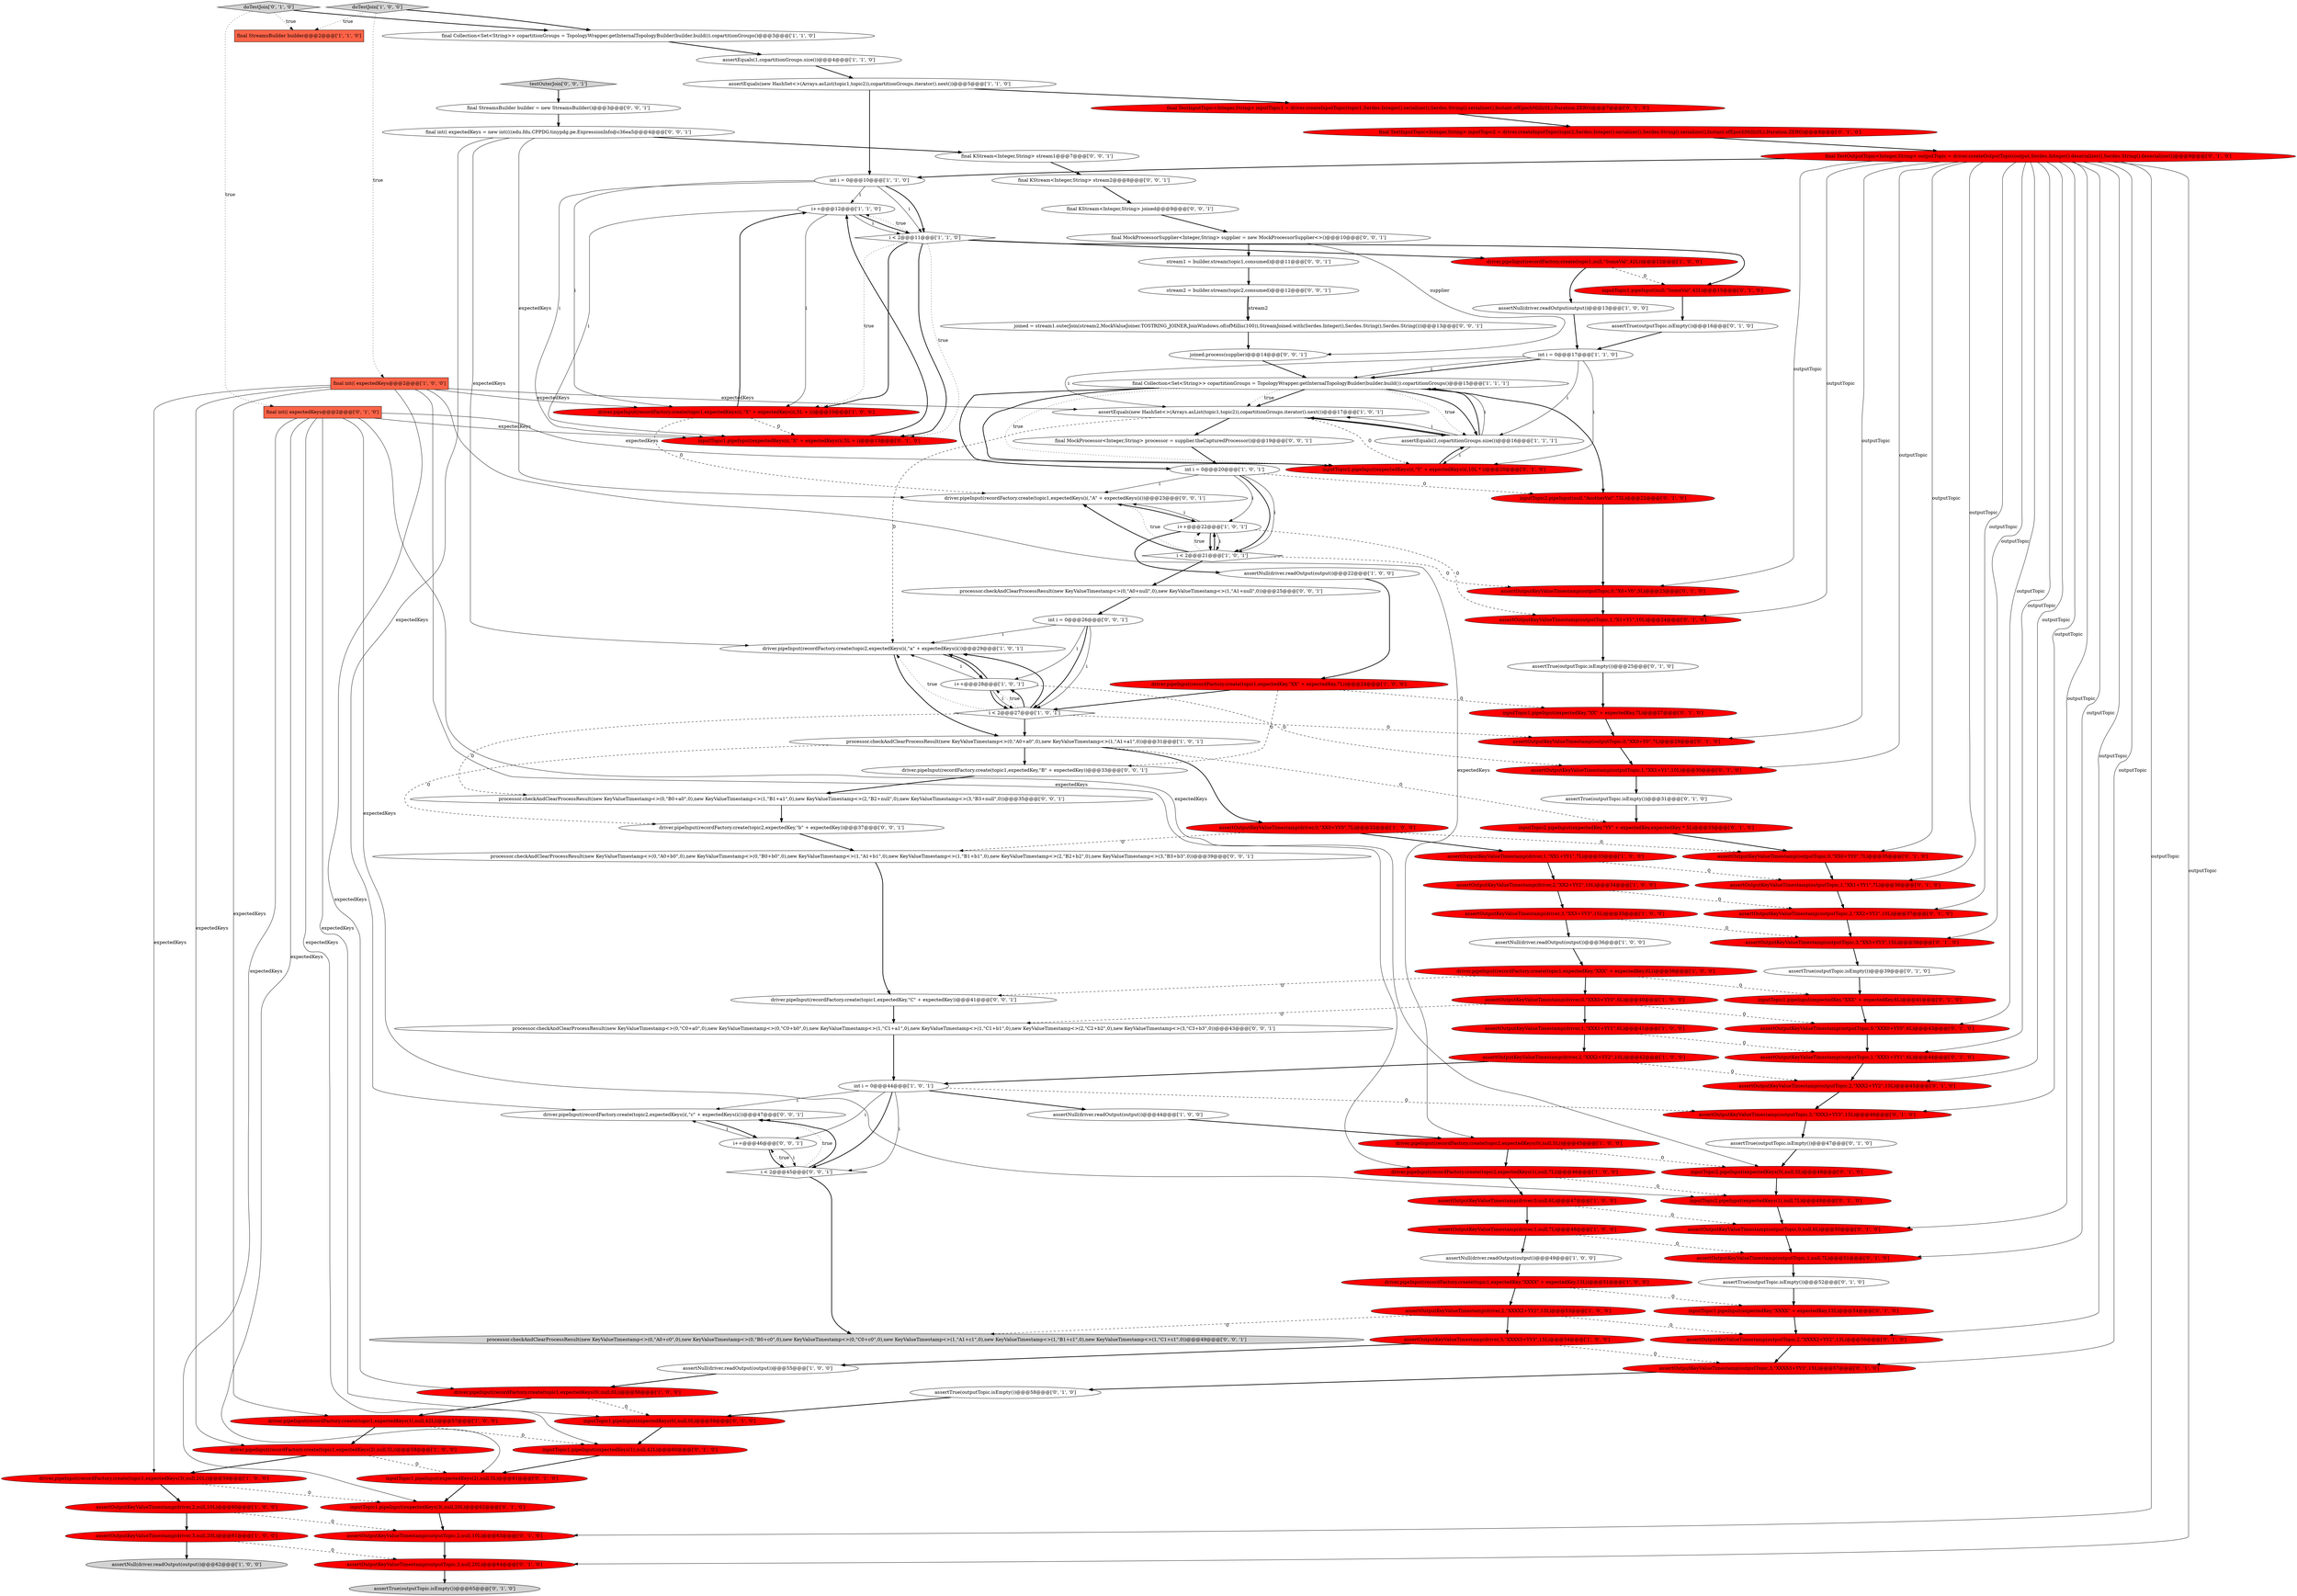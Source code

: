 digraph {
103 [style = filled, label = "final KStream<Integer,String> joined@@@9@@@['0', '0', '1']", fillcolor = white, shape = ellipse image = "AAA0AAABBB3BBB"];
73 [style = filled, label = "final TestOutputTopic<Integer,String> outputTopic = driver.createOutputTopic(output,Serdes.Integer().deserializer(),Serdes.String().deserializer())@@@9@@@['0', '1', '0']", fillcolor = red, shape = ellipse image = "AAA1AAABBB2BBB"];
8 [style = filled, label = "assertNull(driver.readOutput(output))@@@62@@@['1', '0', '0']", fillcolor = lightgray, shape = ellipse image = "AAA0AAABBB1BBB"];
76 [style = filled, label = "inputTopic2.pipeInput(expectedKey,\"YY\" + expectedKey,expectedKey * 5L)@@@33@@@['0', '1', '0']", fillcolor = red, shape = ellipse image = "AAA1AAABBB2BBB"];
0 [style = filled, label = "driver.pipeInput(recordFactory.create(topic1,expectedKeys(2(,null,5L))@@@58@@@['1', '0', '0']", fillcolor = red, shape = ellipse image = "AAA1AAABBB1BBB"];
61 [style = filled, label = "assertOutputKeyValueTimestamp(outputTopic,2,\"XX2+YY2\",10L)@@@37@@@['0', '1', '0']", fillcolor = red, shape = ellipse image = "AAA1AAABBB2BBB"];
62 [style = filled, label = "inputTopic1.pipeInput(expectedKey,\"XXX\" + expectedKey,6L)@@@41@@@['0', '1', '0']", fillcolor = red, shape = ellipse image = "AAA1AAABBB2BBB"];
117 [style = filled, label = "driver.pipeInput(recordFactory.create(topic2,expectedKeys(i(,\"c\" + expectedKeys(i())@@@47@@@['0', '0', '1']", fillcolor = white, shape = ellipse image = "AAA0AAABBB3BBB"];
43 [style = filled, label = "assertOutputKeyValueTimestamp(driver,1,null,7L)@@@48@@@['1', '0', '0']", fillcolor = red, shape = ellipse image = "AAA1AAABBB1BBB"];
5 [style = filled, label = "i++@@@12@@@['1', '1', '0']", fillcolor = white, shape = ellipse image = "AAA0AAABBB1BBB"];
109 [style = filled, label = "processor.checkAndClearProcessResult(new KeyValueTimestamp<>(0,\"A0+null\",0),new KeyValueTimestamp<>(1,\"A1+null\",0))@@@25@@@['0', '0', '1']", fillcolor = white, shape = ellipse image = "AAA0AAABBB3BBB"];
7 [style = filled, label = "driver.pipeInput(recordFactory.create(topic2,expectedKeys(i(,\"a\" + expectedKeys(i())@@@29@@@['1', '0', '1']", fillcolor = white, shape = ellipse image = "AAA0AAABBB1BBB"];
96 [style = filled, label = "assertOutputKeyValueTimestamp(outputTopic,2,null,10L)@@@63@@@['0', '1', '0']", fillcolor = red, shape = ellipse image = "AAA1AAABBB2BBB"];
113 [style = filled, label = "final KStream<Integer,String> stream1@@@7@@@['0', '0', '1']", fillcolor = white, shape = ellipse image = "AAA0AAABBB3BBB"];
39 [style = filled, label = "assertNull(driver.readOutput(output))@@@36@@@['1', '0', '0']", fillcolor = white, shape = ellipse image = "AAA0AAABBB1BBB"];
81 [style = filled, label = "final int(( expectedKeys@@@2@@@['0', '1', '0']", fillcolor = tomato, shape = box image = "AAA0AAABBB2BBB"];
82 [style = filled, label = "assertOutputKeyValueTimestamp(outputTopic,0,\"XX0+Y0\",7L)@@@29@@@['0', '1', '0']", fillcolor = red, shape = ellipse image = "AAA1AAABBB2BBB"];
40 [style = filled, label = "assertEquals(1,copartitionGroups.size())@@@4@@@['1', '1', '0']", fillcolor = white, shape = ellipse image = "AAA0AAABBB1BBB"];
105 [style = filled, label = "driver.pipeInput(recordFactory.create(topic1,expectedKey,\"C\" + expectedKey))@@@41@@@['0', '0', '1']", fillcolor = white, shape = ellipse image = "AAA0AAABBB3BBB"];
30 [style = filled, label = "final Collection<Set<String>> copartitionGroups = TopologyWrapper.getInternalTopologyBuilder(builder.build()).copartitionGroups()@@@3@@@['1', '1', '0']", fillcolor = white, shape = ellipse image = "AAA0AAABBB1BBB"];
14 [style = filled, label = "assertOutputKeyValueTimestamp(driver,2,\"XXXX2+YY2\",13L)@@@53@@@['1', '0', '0']", fillcolor = red, shape = ellipse image = "AAA1AAABBB1BBB"];
56 [style = filled, label = "assertTrue(outputTopic.isEmpty())@@@31@@@['0', '1', '0']", fillcolor = white, shape = ellipse image = "AAA0AAABBB2BBB"];
88 [style = filled, label = "doTestJoin['0', '1', '0']", fillcolor = lightgray, shape = diamond image = "AAA0AAABBB2BBB"];
46 [style = filled, label = "processor.checkAndClearProcessResult(new KeyValueTimestamp<>(0,\"A0+a0\",0),new KeyValueTimestamp<>(1,\"A1+a1\",0))@@@31@@@['1', '0', '1']", fillcolor = white, shape = ellipse image = "AAA0AAABBB1BBB"];
15 [style = filled, label = "doTestJoin['1', '0', '0']", fillcolor = lightgray, shape = diamond image = "AAA0AAABBB1BBB"];
66 [style = filled, label = "assertOutputKeyValueTimestamp(outputTopic,0,\"X0+Y0\",5L)@@@23@@@['0', '1', '0']", fillcolor = red, shape = ellipse image = "AAA1AAABBB2BBB"];
67 [style = filled, label = "assertOutputKeyValueTimestamp(outputTopic,0,\"XXX0+YY0\",6L)@@@43@@@['0', '1', '0']", fillcolor = red, shape = ellipse image = "AAA1AAABBB2BBB"];
111 [style = filled, label = "driver.pipeInput(recordFactory.create(topic1,expectedKey,\"B\" + expectedKey))@@@33@@@['0', '0', '1']", fillcolor = white, shape = ellipse image = "AAA0AAABBB3BBB"];
63 [style = filled, label = "assertOutputKeyValueTimestamp(outputTopic,0,null,6L)@@@50@@@['0', '1', '0']", fillcolor = red, shape = ellipse image = "AAA1AAABBB2BBB"];
80 [style = filled, label = "assertTrue(outputTopic.isEmpty())@@@39@@@['0', '1', '0']", fillcolor = white, shape = ellipse image = "AAA0AAABBB2BBB"];
95 [style = filled, label = "inputTopic2.pipeInput(expectedKeys(0(,null,5L)@@@48@@@['0', '1', '0']", fillcolor = red, shape = ellipse image = "AAA1AAABBB2BBB"];
87 [style = filled, label = "inputTopic1.pipeInput(expectedKey,\"XX\" + expectedKey,7L)@@@27@@@['0', '1', '0']", fillcolor = red, shape = ellipse image = "AAA1AAABBB2BBB"];
110 [style = filled, label = "i++@@@46@@@['0', '0', '1']", fillcolor = white, shape = ellipse image = "AAA0AAABBB3BBB"];
28 [style = filled, label = "assertEquals(new HashSet<>(Arrays.asList(topic1,topic2)),copartitionGroups.iterator().next())@@@17@@@['1', '0', '1']", fillcolor = white, shape = ellipse image = "AAA0AAABBB1BBB"];
78 [style = filled, label = "inputTopic2.pipeInput(null,\"AnotherVal\",73L)@@@22@@@['0', '1', '0']", fillcolor = red, shape = ellipse image = "AAA1AAABBB2BBB"];
72 [style = filled, label = "assertOutputKeyValueTimestamp(outputTopic,2,\"XXX2+YY2\",10L)@@@45@@@['0', '1', '0']", fillcolor = red, shape = ellipse image = "AAA1AAABBB2BBB"];
115 [style = filled, label = "stream2 = builder.stream(topic2,consumed)@@@12@@@['0', '0', '1']", fillcolor = white, shape = ellipse image = "AAA0AAABBB3BBB"];
119 [style = filled, label = "final int(( expectedKeys = new int((((edu.fdu.CPPDG.tinypdg.pe.ExpressionInfo@c36ea5@@@4@@@['0', '0', '1']", fillcolor = white, shape = ellipse image = "AAA0AAABBB3BBB"];
4 [style = filled, label = "assertNull(driver.readOutput(output))@@@49@@@['1', '0', '0']", fillcolor = white, shape = ellipse image = "AAA0AAABBB1BBB"];
70 [style = filled, label = "inputTopic1.pipeInput(expectedKeys(2(,null,5L)@@@61@@@['0', '1', '0']", fillcolor = red, shape = ellipse image = "AAA1AAABBB2BBB"];
32 [style = filled, label = "assertOutputKeyValueTimestamp(driver,2,\"XXX2+YY2\",10L)@@@42@@@['1', '0', '0']", fillcolor = red, shape = ellipse image = "AAA1AAABBB1BBB"];
35 [style = filled, label = "i < 2@@@11@@@['1', '1', '0']", fillcolor = white, shape = diamond image = "AAA0AAABBB1BBB"];
54 [style = filled, label = "assertOutputKeyValueTimestamp(outputTopic,3,null,20L)@@@64@@@['0', '1', '0']", fillcolor = red, shape = ellipse image = "AAA1AAABBB2BBB"];
121 [style = filled, label = "final StreamsBuilder builder = new StreamsBuilder()@@@3@@@['0', '0', '1']", fillcolor = white, shape = ellipse image = "AAA0AAABBB3BBB"];
120 [style = filled, label = "processor.checkAndClearProcessResult(new KeyValueTimestamp<>(0,\"C0+a0\",0),new KeyValueTimestamp<>(0,\"C0+b0\",0),new KeyValueTimestamp<>(1,\"C1+a1\",0),new KeyValueTimestamp<>(1,\"C1+b1\",0),new KeyValueTimestamp<>(2,\"C2+b2\",0),new KeyValueTimestamp<>(3,\"C3+b3\",0))@@@43@@@['0', '0', '1']", fillcolor = white, shape = ellipse image = "AAA0AAABBB3BBB"];
98 [style = filled, label = "stream1 = builder.stream(topic1,consumed)@@@11@@@['0', '0', '1']", fillcolor = white, shape = ellipse image = "AAA0AAABBB3BBB"];
118 [style = filled, label = "processor.checkAndClearProcessResult(new KeyValueTimestamp<>(0,\"A0+b0\",0),new KeyValueTimestamp<>(0,\"B0+b0\",0),new KeyValueTimestamp<>(1,\"A1+b1\",0),new KeyValueTimestamp<>(1,\"B1+b1\",0),new KeyValueTimestamp<>(2,\"B2+b2\",0),new KeyValueTimestamp<>(3,\"B3+b3\",0))@@@39@@@['0', '0', '1']", fillcolor = white, shape = ellipse image = "AAA0AAABBB3BBB"];
83 [style = filled, label = "final TestInputTopic<Integer,String> inputTopic2 = driver.createInputTopic(topic2,Serdes.Integer().serializer(),Serdes.String().serializer(),Instant.ofEpochMilli(0L),Duration.ZERO)@@@8@@@['0', '1', '0']", fillcolor = red, shape = ellipse image = "AAA1AAABBB2BBB"];
107 [style = filled, label = "testOuterJoin['0', '0', '1']", fillcolor = lightgray, shape = diamond image = "AAA0AAABBB3BBB"];
58 [style = filled, label = "assertOutputKeyValueTimestamp(outputTopic,1,null,7L)@@@51@@@['0', '1', '0']", fillcolor = red, shape = ellipse image = "AAA1AAABBB2BBB"];
97 [style = filled, label = "final MockProcessorSupplier<Integer,String> supplier = new MockProcessorSupplier<>()@@@10@@@['0', '0', '1']", fillcolor = white, shape = ellipse image = "AAA0AAABBB3BBB"];
6 [style = filled, label = "driver.pipeInput(recordFactory.create(topic1,null,\"SomeVal\",42L))@@@12@@@['1', '0', '0']", fillcolor = red, shape = ellipse image = "AAA1AAABBB1BBB"];
57 [style = filled, label = "assertOutputKeyValueTimestamp(outputTopic,1,\"XX1+YY1\",7L)@@@36@@@['0', '1', '0']", fillcolor = red, shape = ellipse image = "AAA1AAABBB2BBB"];
84 [style = filled, label = "assertTrue(outputTopic.isEmpty())@@@25@@@['0', '1', '0']", fillcolor = white, shape = ellipse image = "AAA0AAABBB2BBB"];
38 [style = filled, label = "final Collection<Set<String>> copartitionGroups = TopologyWrapper.getInternalTopologyBuilder(builder.build()).copartitionGroups()@@@15@@@['1', '1', '1']", fillcolor = white, shape = ellipse image = "AAA0AAABBB1BBB"];
18 [style = filled, label = "driver.pipeInput(recordFactory.create(topic1,expectedKeys(1(,null,42L))@@@57@@@['1', '0', '0']", fillcolor = red, shape = ellipse image = "AAA1AAABBB1BBB"];
77 [style = filled, label = "assertTrue(outputTopic.isEmpty())@@@65@@@['0', '1', '0']", fillcolor = lightgray, shape = ellipse image = "AAA0AAABBB2BBB"];
48 [style = filled, label = "assertOutputKeyValueTimestamp(driver,2,\"XX2+YY2\",10L)@@@34@@@['1', '0', '0']", fillcolor = red, shape = ellipse image = "AAA1AAABBB1BBB"];
26 [style = filled, label = "final int(( expectedKeys@@@2@@@['1', '0', '0']", fillcolor = tomato, shape = box image = "AAA0AAABBB1BBB"];
64 [style = filled, label = "final TestInputTopic<Integer,String> inputTopic1 = driver.createInputTopic(topic1,Serdes.Integer().serializer(),Serdes.String().serializer(),Instant.ofEpochMilli(0L),Duration.ZERO)@@@7@@@['0', '1', '0']", fillcolor = red, shape = ellipse image = "AAA1AAABBB2BBB"];
65 [style = filled, label = "inputTopic1.pipeInput(expectedKeys(3(,null,20L)@@@62@@@['0', '1', '0']", fillcolor = red, shape = ellipse image = "AAA1AAABBB2BBB"];
50 [style = filled, label = "assertNull(driver.readOutput(output))@@@13@@@['1', '0', '0']", fillcolor = white, shape = ellipse image = "AAA0AAABBB1BBB"];
21 [style = filled, label = "int i = 0@@@17@@@['1', '1', '0']", fillcolor = white, shape = ellipse image = "AAA0AAABBB1BBB"];
116 [style = filled, label = "driver.pipeInput(recordFactory.create(topic1,expectedKeys(i(,\"A\" + expectedKeys(i())@@@23@@@['0', '0', '1']", fillcolor = white, shape = ellipse image = "AAA0AAABBB3BBB"];
13 [style = filled, label = "assertOutputKeyValueTimestamp(driver,0,\"XX0+YY0\",7L)@@@32@@@['1', '0', '0']", fillcolor = red, shape = ellipse image = "AAA1AAABBB1BBB"];
91 [style = filled, label = "inputTopic1.pipeInput(expectedKeys(0(,null,0L)@@@59@@@['0', '1', '0']", fillcolor = red, shape = ellipse image = "AAA1AAABBB2BBB"];
16 [style = filled, label = "assertOutputKeyValueTimestamp(driver,3,\"XXXX3+YY3\",15L)@@@54@@@['1', '0', '0']", fillcolor = red, shape = ellipse image = "AAA1AAABBB1BBB"];
79 [style = filled, label = "assertTrue(outputTopic.isEmpty())@@@47@@@['0', '1', '0']", fillcolor = white, shape = ellipse image = "AAA0AAABBB2BBB"];
37 [style = filled, label = "assertOutputKeyValueTimestamp(driver,3,\"XX3+YY3\",15L)@@@35@@@['1', '0', '0']", fillcolor = red, shape = ellipse image = "AAA1AAABBB1BBB"];
59 [style = filled, label = "assertOutputKeyValueTimestamp(outputTopic,1,\"X1+Y1\",10L)@@@24@@@['0', '1', '0']", fillcolor = red, shape = ellipse image = "AAA1AAABBB2BBB"];
27 [style = filled, label = "assertEquals(1,copartitionGroups.size())@@@16@@@['1', '1', '1']", fillcolor = white, shape = ellipse image = "AAA0AAABBB1BBB"];
51 [style = filled, label = "final StreamsBuilder builder@@@2@@@['1', '1', '0']", fillcolor = tomato, shape = box image = "AAA0AAABBB1BBB"];
101 [style = filled, label = "processor.checkAndClearProcessResult(new KeyValueTimestamp<>(0,\"A0+c0\",0),new KeyValueTimestamp<>(0,\"B0+c0\",0),new KeyValueTimestamp<>(0,\"C0+c0\",0),new KeyValueTimestamp<>(1,\"A1+c1\",0),new KeyValueTimestamp<>(1,\"B1+c1\",0),new KeyValueTimestamp<>(1,\"C1+c1\",0))@@@49@@@['0', '0', '1']", fillcolor = lightgray, shape = ellipse image = "AAA0AAABBB3BBB"];
22 [style = filled, label = "int i = 0@@@20@@@['1', '0', '1']", fillcolor = white, shape = ellipse image = "AAA0AAABBB1BBB"];
94 [style = filled, label = "inputTopic1.pipeInput(expectedKeys(1(,null,42L)@@@60@@@['0', '1', '0']", fillcolor = red, shape = ellipse image = "AAA1AAABBB2BBB"];
1 [style = filled, label = "i++@@@22@@@['1', '0', '1']", fillcolor = white, shape = ellipse image = "AAA0AAABBB1BBB"];
24 [style = filled, label = "driver.pipeInput(recordFactory.create(topic1,expectedKeys(3(,null,20L))@@@59@@@['1', '0', '0']", fillcolor = red, shape = ellipse image = "AAA1AAABBB1BBB"];
75 [style = filled, label = "assertTrue(outputTopic.isEmpty())@@@52@@@['0', '1', '0']", fillcolor = white, shape = ellipse image = "AAA0AAABBB2BBB"];
29 [style = filled, label = "assertOutputKeyValueTimestamp(driver,0,\"XXX0+YY0\",6L)@@@40@@@['1', '0', '0']", fillcolor = red, shape = ellipse image = "AAA1AAABBB1BBB"];
53 [style = filled, label = "assertOutputKeyValueTimestamp(outputTopic,0,\"XX0+YY0\",7L)@@@35@@@['0', '1', '0']", fillcolor = red, shape = ellipse image = "AAA1AAABBB2BBB"];
106 [style = filled, label = "i < 2@@@45@@@['0', '0', '1']", fillcolor = white, shape = diamond image = "AAA0AAABBB3BBB"];
55 [style = filled, label = "assertOutputKeyValueTimestamp(outputTopic,3,\"XXX3+YY3\",15L)@@@46@@@['0', '1', '0']", fillcolor = red, shape = ellipse image = "AAA1AAABBB2BBB"];
9 [style = filled, label = "i < 2@@@27@@@['1', '0', '1']", fillcolor = white, shape = diamond image = "AAA0AAABBB1BBB"];
45 [style = filled, label = "i < 2@@@21@@@['1', '0', '1']", fillcolor = white, shape = diamond image = "AAA0AAABBB1BBB"];
99 [style = filled, label = "final KStream<Integer,String> stream2@@@8@@@['0', '0', '1']", fillcolor = white, shape = ellipse image = "AAA0AAABBB3BBB"];
31 [style = filled, label = "assertOutputKeyValueTimestamp(driver,0,null,6L)@@@47@@@['1', '0', '0']", fillcolor = red, shape = ellipse image = "AAA1AAABBB1BBB"];
2 [style = filled, label = "assertNull(driver.readOutput(output))@@@55@@@['1', '0', '0']", fillcolor = white, shape = ellipse image = "AAA0AAABBB1BBB"];
69 [style = filled, label = "assertOutputKeyValueTimestamp(outputTopic,3,\"XXXX3+YY3\",15L)@@@57@@@['0', '1', '0']", fillcolor = red, shape = ellipse image = "AAA1AAABBB2BBB"];
12 [style = filled, label = "assertOutputKeyValueTimestamp(driver,1,\"XX1+YY1\",7L)@@@33@@@['1', '0', '0']", fillcolor = red, shape = ellipse image = "AAA1AAABBB1BBB"];
20 [style = filled, label = "assertNull(driver.readOutput(output))@@@22@@@['1', '0', '0']", fillcolor = white, shape = ellipse image = "AAA0AAABBB1BBB"];
93 [style = filled, label = "assertTrue(outputTopic.isEmpty())@@@16@@@['0', '1', '0']", fillcolor = white, shape = ellipse image = "AAA0AAABBB2BBB"];
74 [style = filled, label = "inputTopic2.pipeInput(expectedKeys(1(,null,7L)@@@49@@@['0', '1', '0']", fillcolor = red, shape = ellipse image = "AAA1AAABBB2BBB"];
33 [style = filled, label = "int i = 0@@@10@@@['1', '1', '0']", fillcolor = white, shape = ellipse image = "AAA0AAABBB1BBB"];
108 [style = filled, label = "joined = stream1.outerJoin(stream2,MockValueJoiner.TOSTRING_JOINER,JoinWindows.of(ofMillis(100)),StreamJoined.with(Serdes.Integer(),Serdes.String(),Serdes.String()))@@@13@@@['0', '0', '1']", fillcolor = white, shape = ellipse image = "AAA0AAABBB3BBB"];
41 [style = filled, label = "assertEquals(new HashSet<>(Arrays.asList(topic1,topic2)),copartitionGroups.iterator().next())@@@5@@@['1', '1', '0']", fillcolor = white, shape = ellipse image = "AAA0AAABBB1BBB"];
36 [style = filled, label = "assertOutputKeyValueTimestamp(driver,3,null,20L)@@@61@@@['1', '0', '0']", fillcolor = red, shape = ellipse image = "AAA1AAABBB1BBB"];
60 [style = filled, label = "assertOutputKeyValueTimestamp(outputTopic,1,\"XX1+Y1\",10L)@@@30@@@['0', '1', '0']", fillcolor = red, shape = ellipse image = "AAA1AAABBB2BBB"];
42 [style = filled, label = "int i = 0@@@44@@@['1', '0', '1']", fillcolor = white, shape = ellipse image = "AAA0AAABBB1BBB"];
85 [style = filled, label = "inputTopic2.pipeInput(expectedKeys(i(,\"Y\" + expectedKeys(i(,10L * i)@@@20@@@['0', '1', '0']", fillcolor = red, shape = ellipse image = "AAA1AAABBB2BBB"];
10 [style = filled, label = "driver.pipeInput(recordFactory.create(topic1,expectedKeys(i(,\"X\" + expectedKeys(i(,5L + i))@@@10@@@['1', '0', '0']", fillcolor = red, shape = ellipse image = "AAA1AAABBB1BBB"];
44 [style = filled, label = "assertOutputKeyValueTimestamp(driver,2,null,10L)@@@60@@@['1', '0', '0']", fillcolor = red, shape = ellipse image = "AAA1AAABBB1BBB"];
86 [style = filled, label = "assertOutputKeyValueTimestamp(outputTopic,3,\"XX3+YY3\",15L)@@@38@@@['0', '1', '0']", fillcolor = red, shape = ellipse image = "AAA1AAABBB2BBB"];
104 [style = filled, label = "driver.pipeInput(recordFactory.create(topic2,expectedKey,\"b\" + expectedKey))@@@37@@@['0', '0', '1']", fillcolor = white, shape = ellipse image = "AAA0AAABBB3BBB"];
17 [style = filled, label = "assertNull(driver.readOutput(output))@@@44@@@['1', '0', '0']", fillcolor = white, shape = ellipse image = "AAA0AAABBB1BBB"];
102 [style = filled, label = "joined.process(supplier)@@@14@@@['0', '0', '1']", fillcolor = white, shape = ellipse image = "AAA0AAABBB3BBB"];
25 [style = filled, label = "i++@@@28@@@['1', '0', '1']", fillcolor = white, shape = ellipse image = "AAA0AAABBB1BBB"];
68 [style = filled, label = "assertTrue(outputTopic.isEmpty())@@@58@@@['0', '1', '0']", fillcolor = white, shape = ellipse image = "AAA0AAABBB2BBB"];
49 [style = filled, label = "driver.pipeInput(recordFactory.create(topic1,expectedKey,\"XXX\" + expectedKey,6L))@@@38@@@['1', '0', '0']", fillcolor = red, shape = ellipse image = "AAA1AAABBB1BBB"];
90 [style = filled, label = "assertOutputKeyValueTimestamp(outputTopic,2,\"XXXX2+YY2\",13L)@@@56@@@['0', '1', '0']", fillcolor = red, shape = ellipse image = "AAA1AAABBB2BBB"];
89 [style = filled, label = "inputTopic1.pipeInput(null,\"SomeVal\",42L)@@@15@@@['0', '1', '0']", fillcolor = red, shape = ellipse image = "AAA1AAABBB2BBB"];
92 [style = filled, label = "inputTopic1.pipeInput(expectedKey,\"XXXX\" + expectedKey,13L)@@@54@@@['0', '1', '0']", fillcolor = red, shape = ellipse image = "AAA1AAABBB2BBB"];
112 [style = filled, label = "processor.checkAndClearProcessResult(new KeyValueTimestamp<>(0,\"B0+a0\",0),new KeyValueTimestamp<>(1,\"B1+a1\",0),new KeyValueTimestamp<>(2,\"B2+null\",0),new KeyValueTimestamp<>(3,\"B3+null\",0))@@@35@@@['0', '0', '1']", fillcolor = white, shape = ellipse image = "AAA0AAABBB3BBB"];
47 [style = filled, label = "driver.pipeInput(recordFactory.create(topic2,expectedKeys(0(,null,5L))@@@45@@@['1', '0', '0']", fillcolor = red, shape = ellipse image = "AAA1AAABBB1BBB"];
23 [style = filled, label = "assertOutputKeyValueTimestamp(driver,1,\"XXX1+YY1\",6L)@@@41@@@['1', '0', '0']", fillcolor = red, shape = ellipse image = "AAA1AAABBB1BBB"];
52 [style = filled, label = "assertOutputKeyValueTimestamp(outputTopic,1,\"XXX1+YY1\",6L)@@@44@@@['0', '1', '0']", fillcolor = red, shape = ellipse image = "AAA1AAABBB2BBB"];
34 [style = filled, label = "driver.pipeInput(recordFactory.create(topic1,expectedKeys(0(,null,0L))@@@56@@@['1', '0', '0']", fillcolor = red, shape = ellipse image = "AAA1AAABBB1BBB"];
100 [style = filled, label = "final MockProcessor<Integer,String> processor = supplier.theCapturedProcessor()@@@19@@@['0', '0', '1']", fillcolor = white, shape = ellipse image = "AAA0AAABBB3BBB"];
3 [style = filled, label = "driver.pipeInput(recordFactory.create(topic1,expectedKey,\"XX\" + expectedKey,7L))@@@24@@@['1', '0', '0']", fillcolor = red, shape = ellipse image = "AAA1AAABBB1BBB"];
114 [style = filled, label = "int i = 0@@@26@@@['0', '0', '1']", fillcolor = white, shape = ellipse image = "AAA0AAABBB3BBB"];
11 [style = filled, label = "driver.pipeInput(recordFactory.create(topic2,expectedKeys(1(,null,7L))@@@46@@@['1', '0', '0']", fillcolor = red, shape = ellipse image = "AAA1AAABBB1BBB"];
19 [style = filled, label = "driver.pipeInput(recordFactory.create(topic1,expectedKey,\"XXXX\" + expectedKey,13L))@@@51@@@['1', '0', '0']", fillcolor = red, shape = ellipse image = "AAA1AAABBB1BBB"];
71 [style = filled, label = "inputTopic1.pipeInput(expectedKeys(i(,\"X\" + expectedKeys(i(,5L + i)@@@13@@@['0', '1', '0']", fillcolor = red, shape = ellipse image = "AAA1AAABBB2BBB"];
73->55 [style = solid, label="outputTopic"];
82->60 [style = bold, label=""];
43->58 [style = dashed, label="0"];
27->38 [style = bold, label=""];
46->13 [style = bold, label=""];
9->82 [style = dashed, label="0"];
31->63 [style = dashed, label="0"];
73->52 [style = solid, label="outputTopic"];
35->10 [style = dotted, label="true"];
110->117 [style = solid, label="i"];
70->65 [style = bold, label=""];
27->28 [style = bold, label=""];
44->96 [style = dashed, label="0"];
68->91 [style = bold, label=""];
34->18 [style = bold, label=""];
1->20 [style = bold, label=""];
105->120 [style = bold, label=""];
49->62 [style = dashed, label="0"];
5->35 [style = solid, label="i"];
81->95 [style = solid, label="expectedKeys"];
69->68 [style = bold, label=""];
116->1 [style = bold, label=""];
26->18 [style = solid, label="expectedKeys"];
22->1 [style = solid, label="i"];
89->93 [style = bold, label=""];
9->7 [style = bold, label=""];
35->71 [style = dotted, label="true"];
73->60 [style = solid, label="outputTopic"];
47->11 [style = bold, label=""];
62->67 [style = bold, label=""];
21->38 [style = bold, label=""];
43->4 [style = bold, label=""];
1->59 [style = dashed, label="0"];
87->82 [style = bold, label=""];
96->54 [style = bold, label=""];
92->90 [style = bold, label=""];
26->47 [style = solid, label="expectedKeys"];
28->100 [style = bold, label=""];
23->52 [style = dashed, label="0"];
38->85 [style = bold, label=""];
42->106 [style = solid, label="i"];
11->74 [style = dashed, label="0"];
103->97 [style = bold, label=""];
81->94 [style = solid, label="expectedKeys"];
73->61 [style = solid, label="outputTopic"];
94->70 [style = bold, label=""];
0->24 [style = bold, label=""];
41->64 [style = bold, label=""];
39->49 [style = bold, label=""];
95->74 [style = bold, label=""];
98->115 [style = bold, label=""];
104->118 [style = bold, label=""];
30->40 [style = bold, label=""];
79->95 [style = bold, label=""];
27->38 [style = solid, label="i"];
35->10 [style = bold, label=""];
32->72 [style = dashed, label="0"];
119->116 [style = solid, label="expectedKeys"];
97->98 [style = bold, label=""];
38->78 [style = bold, label=""];
45->116 [style = dotted, label="true"];
18->0 [style = bold, label=""];
67->52 [style = bold, label=""];
83->73 [style = bold, label=""];
59->84 [style = bold, label=""];
33->71 [style = solid, label="i"];
58->75 [style = bold, label=""];
88->30 [style = bold, label=""];
73->53 [style = solid, label="outputTopic"];
81->91 [style = solid, label="expectedKeys"];
15->26 [style = dotted, label="true"];
73->72 [style = solid, label="outputTopic"];
14->16 [style = bold, label=""];
37->86 [style = dashed, label="0"];
73->63 [style = solid, label="outputTopic"];
48->37 [style = bold, label=""];
106->117 [style = dotted, label="true"];
3->87 [style = dashed, label="0"];
42->106 [style = bold, label=""];
57->61 [style = bold, label=""];
45->1 [style = dotted, label="true"];
73->82 [style = solid, label="outputTopic"];
7->46 [style = bold, label=""];
38->28 [style = bold, label=""];
111->112 [style = bold, label=""];
121->119 [style = bold, label=""];
119->7 [style = solid, label="expectedKeys"];
49->105 [style = dashed, label="0"];
2->34 [style = bold, label=""];
4->19 [style = bold, label=""];
24->44 [style = bold, label=""];
74->63 [style = bold, label=""];
54->77 [style = bold, label=""];
106->110 [style = dotted, label="true"];
29->67 [style = dashed, label="0"];
25->9 [style = solid, label="i"];
20->3 [style = bold, label=""];
12->48 [style = bold, label=""];
29->23 [style = bold, label=""];
109->114 [style = bold, label=""];
25->7 [style = bold, label=""];
78->66 [style = bold, label=""];
107->121 [style = bold, label=""];
6->89 [style = dashed, label="0"];
42->55 [style = dashed, label="0"];
81->70 [style = solid, label="expectedKeys"];
10->116 [style = dashed, label="0"];
26->11 [style = solid, label="expectedKeys"];
21->38 [style = solid, label="i"];
73->90 [style = solid, label="outputTopic"];
45->1 [style = bold, label=""];
113->99 [style = bold, label=""];
81->74 [style = solid, label="expectedKeys"];
13->12 [style = bold, label=""];
35->71 [style = bold, label=""];
26->0 [style = solid, label="expectedKeys"];
38->28 [style = dotted, label="true"];
33->35 [style = solid, label="i"];
45->109 [style = bold, label=""];
73->59 [style = solid, label="outputTopic"];
34->91 [style = dashed, label="0"];
102->38 [style = bold, label=""];
15->51 [style = dotted, label="true"];
10->71 [style = dashed, label="0"];
73->86 [style = solid, label="outputTopic"];
76->53 [style = bold, label=""];
27->85 [style = solid, label="i"];
21->28 [style = solid, label="i"];
25->7 [style = solid, label="i"];
114->7 [style = solid, label="i"];
46->76 [style = dashed, label="0"];
32->42 [style = bold, label=""];
5->10 [style = solid, label="i"];
1->45 [style = bold, label=""];
88->81 [style = dotted, label="true"];
118->105 [style = bold, label=""];
108->102 [style = bold, label=""];
35->89 [style = bold, label=""];
60->56 [style = bold, label=""];
114->25 [style = solid, label="i"];
65->96 [style = bold, label=""];
112->104 [style = bold, label=""];
26->34 [style = solid, label="expectedKeys"];
72->55 [style = bold, label=""];
36->54 [style = dashed, label="0"];
22->45 [style = bold, label=""];
9->112 [style = dashed, label="0"];
28->85 [style = dashed, label="0"];
88->51 [style = dotted, label="true"];
38->27 [style = dotted, label="true"];
25->60 [style = dashed, label="0"];
25->9 [style = bold, label=""];
9->46 [style = bold, label=""];
80->62 [style = bold, label=""];
29->120 [style = dashed, label="0"];
23->32 [style = bold, label=""];
38->27 [style = bold, label=""];
45->116 [style = bold, label=""];
114->9 [style = bold, label=""];
71->5 [style = bold, label=""];
114->9 [style = solid, label="i"];
99->103 [style = bold, label=""];
93->21 [style = bold, label=""];
14->90 [style = dashed, label="0"];
73->58 [style = solid, label="outputTopic"];
100->22 [style = bold, label=""];
106->101 [style = bold, label=""];
28->7 [style = dashed, label="0"];
110->106 [style = solid, label="i"];
115->108 [style = solid, label="stream2"];
33->5 [style = solid, label="i"];
3->9 [style = bold, label=""];
48->61 [style = dashed, label="0"];
11->31 [style = bold, label=""];
21->27 [style = solid, label="i"];
22->45 [style = solid, label="i"];
10->5 [style = bold, label=""];
19->14 [style = bold, label=""];
14->101 [style = dashed, label="0"];
13->53 [style = dashed, label="0"];
26->28 [style = solid, label="expectedKeys"];
13->118 [style = dashed, label="0"];
97->102 [style = solid, label="supplier"];
36->8 [style = bold, label=""];
31->43 [style = bold, label=""];
73->67 [style = solid, label="outputTopic"];
1->116 [style = solid, label="i"];
41->33 [style = bold, label=""];
9->7 [style = dotted, label="true"];
18->94 [style = dashed, label="0"];
24->65 [style = dashed, label="0"];
85->27 [style = bold, label=""];
5->35 [style = bold, label=""];
37->39 [style = bold, label=""];
90->69 [style = bold, label=""];
49->29 [style = bold, label=""];
106->117 [style = bold, label=""];
33->35 [style = bold, label=""];
73->69 [style = solid, label="outputTopic"];
44->36 [style = bold, label=""];
110->106 [style = bold, label=""];
0->70 [style = dashed, label="0"];
35->6 [style = bold, label=""];
46->104 [style = dashed, label="0"];
119->117 [style = solid, label="expectedKeys"];
61->86 [style = bold, label=""];
35->5 [style = dotted, label="true"];
53->57 [style = bold, label=""];
26->10 [style = solid, label="expectedKeys"];
42->117 [style = solid, label="i"];
17->47 [style = bold, label=""];
42->17 [style = bold, label=""];
47->95 [style = dashed, label="0"];
12->57 [style = dashed, label="0"];
19->92 [style = dashed, label="0"];
52->72 [style = bold, label=""];
38->85 [style = dotted, label="true"];
5->71 [style = solid, label="i"];
15->30 [style = bold, label=""];
16->2 [style = bold, label=""];
46->111 [style = bold, label=""];
73->54 [style = solid, label="outputTopic"];
3->111 [style = dashed, label="0"];
9->25 [style = dotted, label="true"];
33->10 [style = solid, label="i"];
73->66 [style = solid, label="outputTopic"];
119->113 [style = bold, label=""];
63->58 [style = bold, label=""];
26->24 [style = solid, label="expectedKeys"];
45->66 [style = dashed, label="0"];
84->87 [style = bold, label=""];
27->28 [style = solid, label="i"];
81->71 [style = solid, label="expectedKeys"];
42->110 [style = solid, label="i"];
6->50 [style = bold, label=""];
40->41 [style = bold, label=""];
9->25 [style = bold, label=""];
73->33 [style = bold, label=""];
115->108 [style = bold, label=""];
81->65 [style = solid, label="expectedKeys"];
73->57 [style = solid, label="outputTopic"];
86->80 [style = bold, label=""];
73->96 [style = solid, label="outputTopic"];
81->85 [style = solid, label="expectedKeys"];
21->85 [style = solid, label="i"];
64->83 [style = bold, label=""];
28->27 [style = bold, label=""];
56->76 [style = bold, label=""];
7->25 [style = bold, label=""];
120->42 [style = bold, label=""];
50->21 [style = bold, label=""];
38->22 [style = bold, label=""];
117->110 [style = bold, label=""];
22->116 [style = solid, label="i"];
55->79 [style = bold, label=""];
66->59 [style = bold, label=""];
75->92 [style = bold, label=""];
22->78 [style = dashed, label="0"];
16->69 [style = dashed, label="0"];
91->94 [style = bold, label=""];
1->45 [style = solid, label="i"];
}
